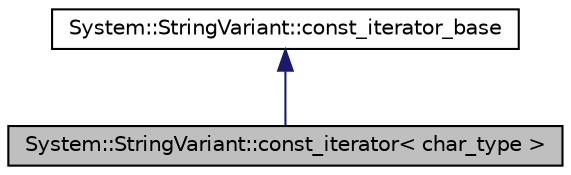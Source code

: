 digraph G
{
  edge [fontname="Helvetica",fontsize="10",labelfontname="Helvetica",labelfontsize="10"];
  node [fontname="Helvetica",fontsize="10",shape=record];
  Node1 [label="System::StringVariant::const_iterator\< char_type \>",height=0.2,width=0.4,color="black", fillcolor="grey75", style="filled" fontcolor="black"];
  Node2 -> Node1 [dir="back",color="midnightblue",fontsize="10",style="solid",fontname="Helvetica"];
  Node2 [label="System::StringVariant::const_iterator_base",height=0.2,width=0.4,color="black", fillcolor="white", style="filled",URL="$class_system_1_1_string_variant_1_1const__iterator__base.html"];
}
